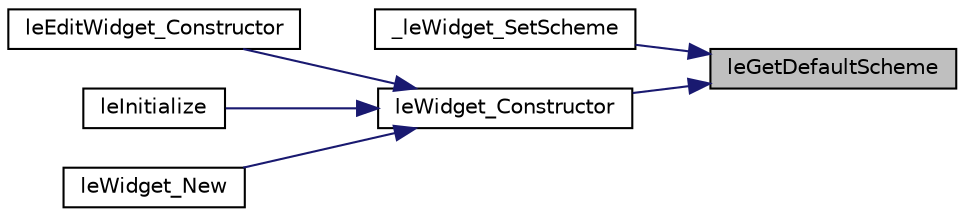 digraph "leGetDefaultScheme"
{
 // LATEX_PDF_SIZE
  edge [fontname="Helvetica",fontsize="10",labelfontname="Helvetica",labelfontsize="10"];
  node [fontname="Helvetica",fontsize="10",shape=record];
  rankdir="RL";
  Node1 [label="leGetDefaultScheme",height=0.2,width=0.4,color="black", fillcolor="grey75", style="filled", fontcolor="black",tooltip=" "];
  Node1 -> Node2 [dir="back",color="midnightblue",fontsize="10",style="solid",fontname="Helvetica"];
  Node2 [label="_leWidget_SetScheme",height=0.2,width=0.4,color="black", fillcolor="white", style="filled",URL="$legato__widget_8h.html#a8ebdf1d0ac3149150267284fb3947260",tooltip=" "];
  Node1 -> Node3 [dir="back",color="midnightblue",fontsize="10",style="solid",fontname="Helvetica"];
  Node3 [label="leWidget_Constructor",height=0.2,width=0.4,color="black", fillcolor="white", style="filled",URL="$legato__widget_8h.html#a4daffeeccf9a5bba0e522aa89d3262fe",tooltip=" "];
  Node3 -> Node4 [dir="back",color="midnightblue",fontsize="10",style="solid",fontname="Helvetica"];
  Node4 [label="leEditWidget_Constructor",height=0.2,width=0.4,color="black", fillcolor="white", style="filled",URL="$legato__editwidget_8c.html#adb77d4608966b149403e0e0cdee812a1",tooltip=" "];
  Node3 -> Node5 [dir="back",color="midnightblue",fontsize="10",style="solid",fontname="Helvetica"];
  Node5 [label="leInitialize",height=0.2,width=0.4,color="black", fillcolor="white", style="filled",URL="$legato__state_8h.html#a1467181552ce6400971058ea64ca68bd",tooltip=" "];
  Node3 -> Node6 [dir="back",color="midnightblue",fontsize="10",style="solid",fontname="Helvetica"];
  Node6 [label="leWidget_New",height=0.2,width=0.4,color="black", fillcolor="white", style="filled",URL="$legato__widget_8h.html#a1d19fac6041cf9a32d41661a2705d2bb",tooltip=" "];
}
